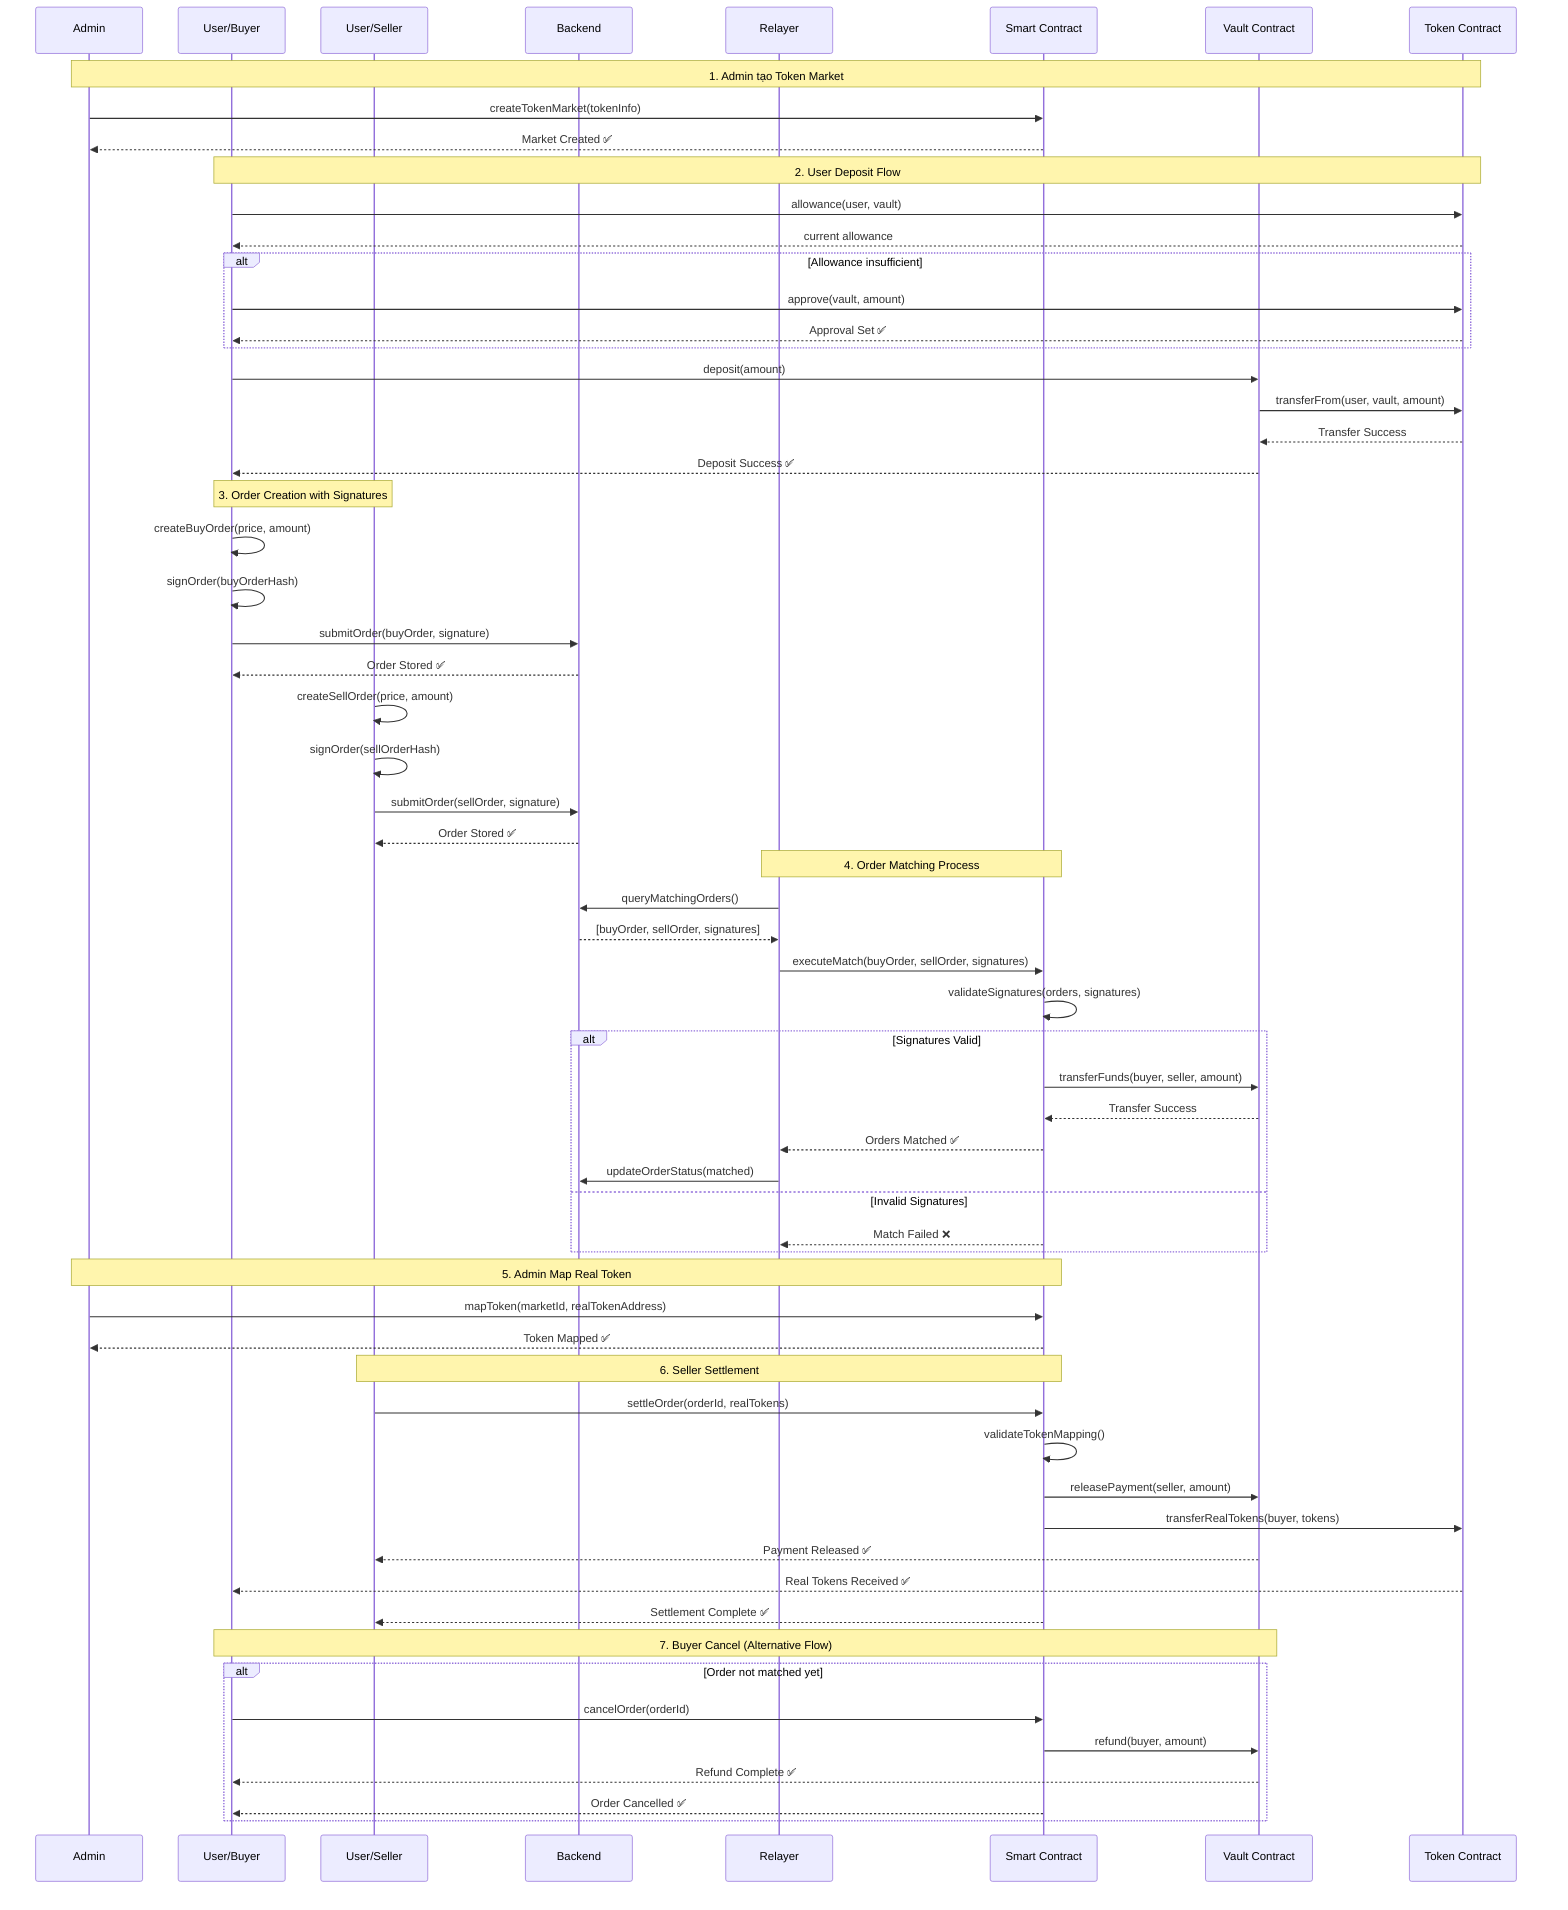 sequenceDiagram
    participant A as Admin
    participant U as User/Buyer
    participant S as User/Seller  
    participant BE as Backend
    participant R as Relayer
    participant SC as Smart Contract
    participant V as Vault Contract
    participant T as Token Contract

    Note over A,T: 1. Admin tạo Token Market
    A->>SC: createTokenMarket(tokenInfo)
    SC-->>A: Market Created ✅

    Note over U,T: 2. User Deposit Flow
    U->>T: allowance(user, vault)
    T-->>U: current allowance
    alt Allowance insufficient
        U->>T: approve(vault, amount)
        T-->>U: Approval Set ✅
    end
    U->>V: deposit(amount)
    V->>T: transferFrom(user, vault, amount)
    T-->>V: Transfer Success
    V-->>U: Deposit Success ✅

    Note over U,S: 3. Order Creation with Signatures
    U->>U: createBuyOrder(price, amount)
    U->>U: signOrder(buyOrderHash)
    U->>BE: submitOrder(buyOrder, signature)
    BE-->>U: Order Stored ✅
    
    S->>S: createSellOrder(price, amount)  
    S->>S: signOrder(sellOrderHash)
    S->>BE: submitOrder(sellOrder, signature)
    BE-->>S: Order Stored ✅

    Note over R,SC: 4. Order Matching Process
    R->>BE: queryMatchingOrders()
    BE-->>R: [buyOrder, sellOrder, signatures]
    R->>SC: executeMatch(buyOrder, sellOrder, signatures)
    SC->>SC: validateSignatures(orders, signatures)
    alt Signatures Valid
        SC->>V: transferFunds(buyer, seller, amount)
        V-->>SC: Transfer Success
        SC-->>R: Orders Matched ✅
        R->>BE: updateOrderStatus(matched)
    else Invalid Signatures
        SC-->>R: Match Failed ❌
    end

    Note over A,SC: 5. Admin Map Real Token
    A->>SC: mapToken(marketId, realTokenAddress)
    SC-->>A: Token Mapped ✅

    Note over S,SC: 6. Seller Settlement
    S->>SC: settleOrder(orderId, realTokens)
    SC->>SC: validateTokenMapping()
    SC->>V: releasePayment(seller, amount)
    SC->>T: transferRealTokens(buyer, tokens)
    V-->>S: Payment Released ✅
    T-->>U: Real Tokens Received ✅
    SC-->>S: Settlement Complete ✅

    Note over U,V: 7. Buyer Cancel (Alternative Flow)
    alt Order not matched yet
        U->>SC: cancelOrder(orderId)
        SC->>V: refund(buyer, amount)
        V-->>U: Refund Complete ✅
        SC-->>U: Order Cancelled ✅
    end